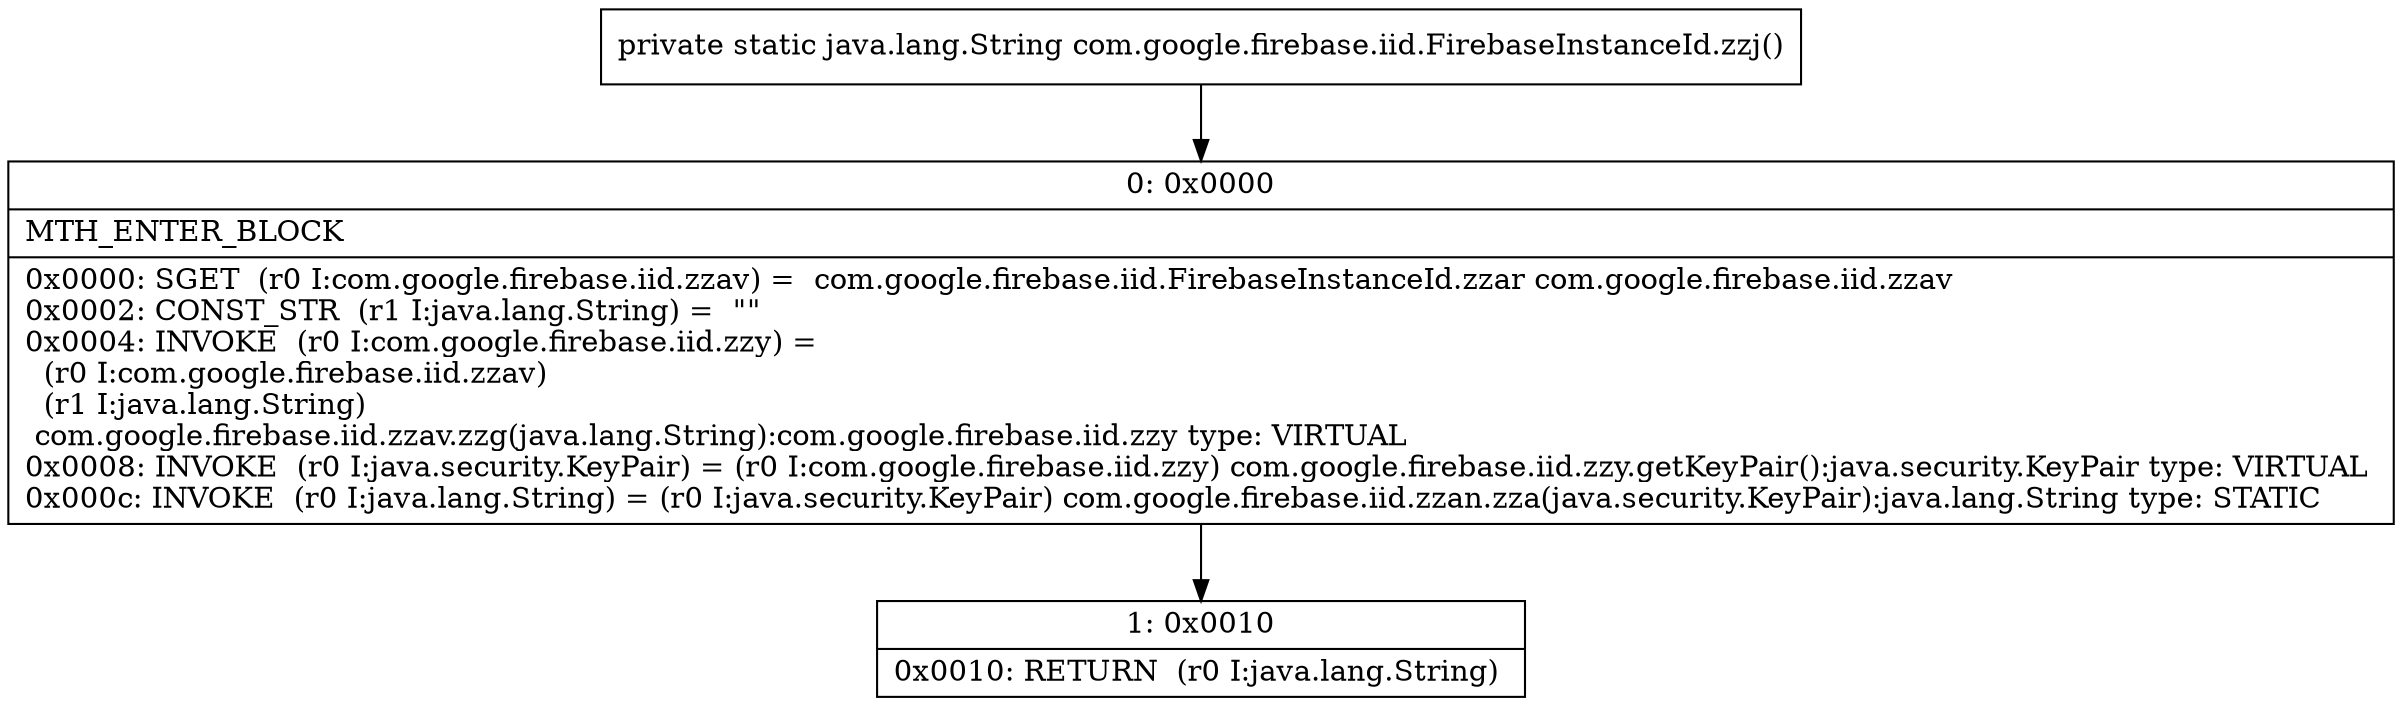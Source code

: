 digraph "CFG forcom.google.firebase.iid.FirebaseInstanceId.zzj()Ljava\/lang\/String;" {
Node_0 [shape=record,label="{0\:\ 0x0000|MTH_ENTER_BLOCK\l|0x0000: SGET  (r0 I:com.google.firebase.iid.zzav) =  com.google.firebase.iid.FirebaseInstanceId.zzar com.google.firebase.iid.zzav \l0x0002: CONST_STR  (r1 I:java.lang.String) =  \"\" \l0x0004: INVOKE  (r0 I:com.google.firebase.iid.zzy) = \l  (r0 I:com.google.firebase.iid.zzav)\l  (r1 I:java.lang.String)\l com.google.firebase.iid.zzav.zzg(java.lang.String):com.google.firebase.iid.zzy type: VIRTUAL \l0x0008: INVOKE  (r0 I:java.security.KeyPair) = (r0 I:com.google.firebase.iid.zzy) com.google.firebase.iid.zzy.getKeyPair():java.security.KeyPair type: VIRTUAL \l0x000c: INVOKE  (r0 I:java.lang.String) = (r0 I:java.security.KeyPair) com.google.firebase.iid.zzan.zza(java.security.KeyPair):java.lang.String type: STATIC \l}"];
Node_1 [shape=record,label="{1\:\ 0x0010|0x0010: RETURN  (r0 I:java.lang.String) \l}"];
MethodNode[shape=record,label="{private static java.lang.String com.google.firebase.iid.FirebaseInstanceId.zzj() }"];
MethodNode -> Node_0;
Node_0 -> Node_1;
}

